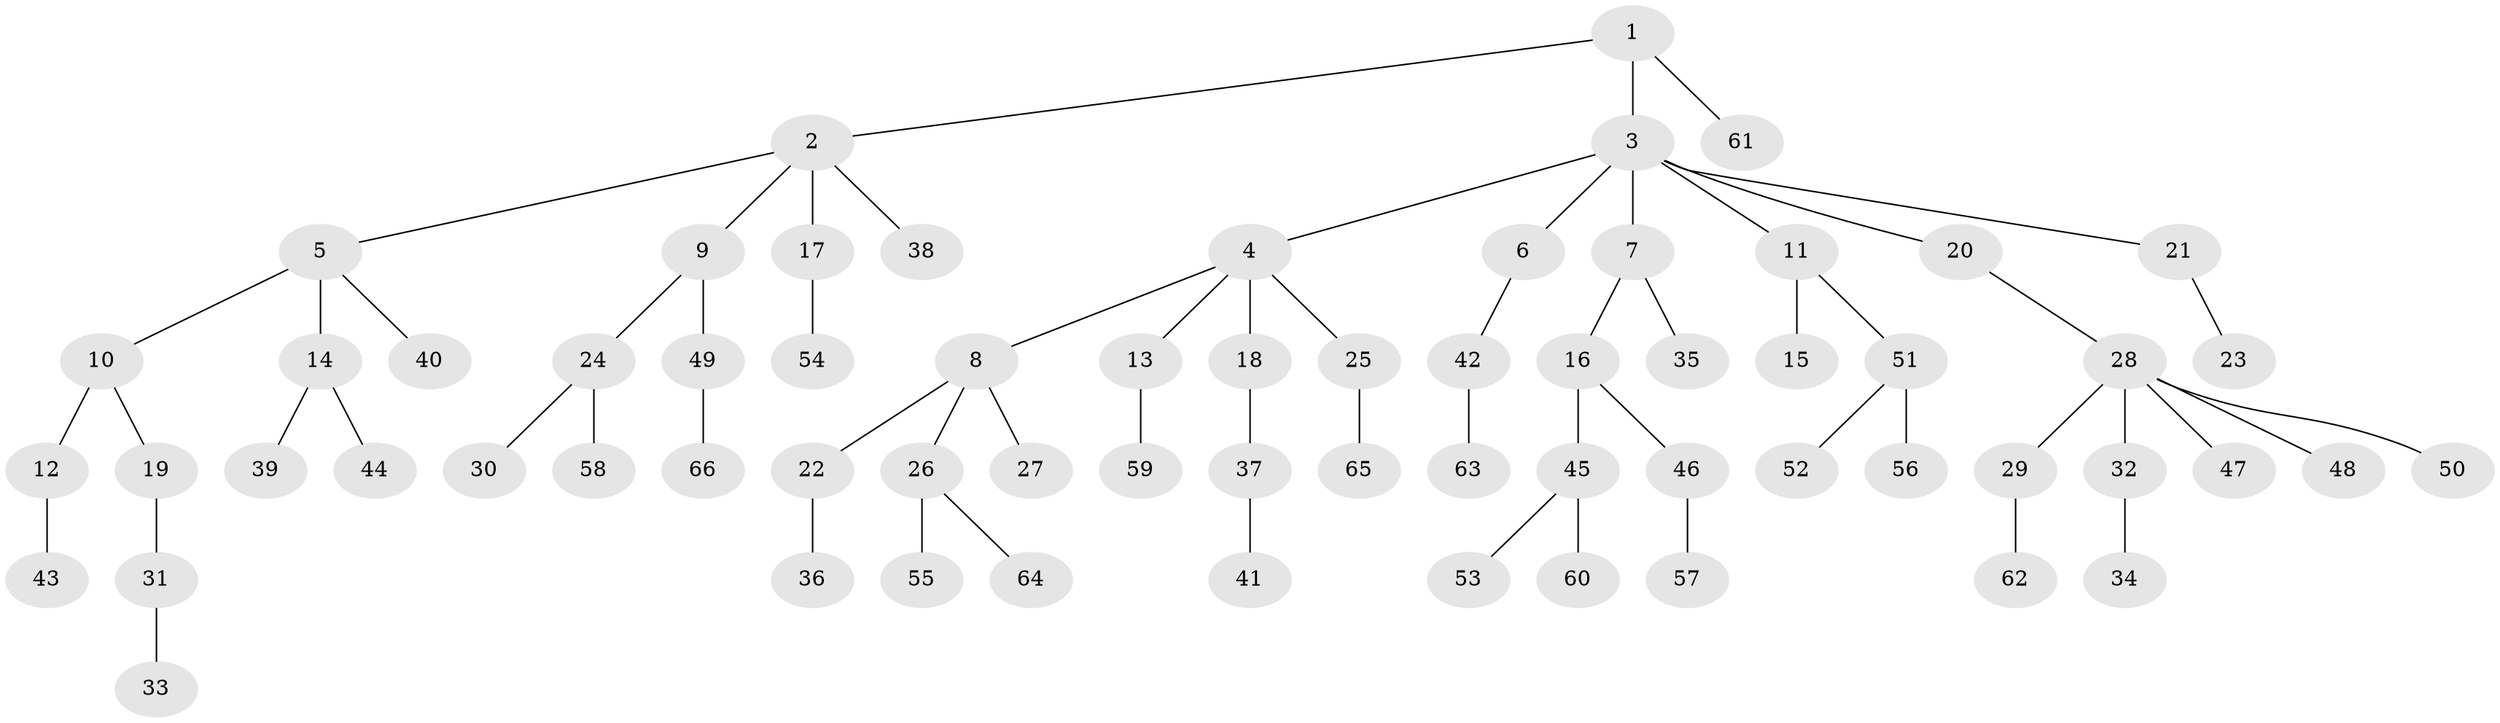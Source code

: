 // original degree distribution, {4: 0.07633587786259542, 6: 0.030534351145038167, 9: 0.007633587786259542, 1: 0.48854961832061067, 2: 0.2824427480916031, 3: 0.09923664122137404, 5: 0.015267175572519083}
// Generated by graph-tools (version 1.1) at 2025/43/03/06/25 01:43:20]
// undirected, 66 vertices, 65 edges
graph export_dot {
graph [start="1"]
  node [color=gray90,style=filled];
  1;
  2;
  3;
  4;
  5;
  6;
  7;
  8;
  9;
  10;
  11;
  12;
  13;
  14;
  15;
  16;
  17;
  18;
  19;
  20;
  21;
  22;
  23;
  24;
  25;
  26;
  27;
  28;
  29;
  30;
  31;
  32;
  33;
  34;
  35;
  36;
  37;
  38;
  39;
  40;
  41;
  42;
  43;
  44;
  45;
  46;
  47;
  48;
  49;
  50;
  51;
  52;
  53;
  54;
  55;
  56;
  57;
  58;
  59;
  60;
  61;
  62;
  63;
  64;
  65;
  66;
  1 -- 2 [weight=1.0];
  1 -- 3 [weight=1.0];
  1 -- 61 [weight=1.0];
  2 -- 5 [weight=1.0];
  2 -- 9 [weight=1.0];
  2 -- 17 [weight=1.0];
  2 -- 38 [weight=1.0];
  3 -- 4 [weight=1.0];
  3 -- 6 [weight=1.0];
  3 -- 7 [weight=2.0];
  3 -- 11 [weight=1.0];
  3 -- 20 [weight=1.0];
  3 -- 21 [weight=1.0];
  4 -- 8 [weight=1.0];
  4 -- 13 [weight=1.0];
  4 -- 18 [weight=1.0];
  4 -- 25 [weight=1.0];
  5 -- 10 [weight=1.0];
  5 -- 14 [weight=2.0];
  5 -- 40 [weight=1.0];
  6 -- 42 [weight=1.0];
  7 -- 16 [weight=1.0];
  7 -- 35 [weight=1.0];
  8 -- 22 [weight=1.0];
  8 -- 26 [weight=1.0];
  8 -- 27 [weight=1.0];
  9 -- 24 [weight=1.0];
  9 -- 49 [weight=1.0];
  10 -- 12 [weight=2.0];
  10 -- 19 [weight=1.0];
  11 -- 15 [weight=1.0];
  11 -- 51 [weight=1.0];
  12 -- 43 [weight=1.0];
  13 -- 59 [weight=1.0];
  14 -- 39 [weight=1.0];
  14 -- 44 [weight=1.0];
  16 -- 45 [weight=1.0];
  16 -- 46 [weight=1.0];
  17 -- 54 [weight=1.0];
  18 -- 37 [weight=1.0];
  19 -- 31 [weight=1.0];
  20 -- 28 [weight=1.0];
  21 -- 23 [weight=1.0];
  22 -- 36 [weight=1.0];
  24 -- 30 [weight=1.0];
  24 -- 58 [weight=1.0];
  25 -- 65 [weight=1.0];
  26 -- 55 [weight=1.0];
  26 -- 64 [weight=1.0];
  28 -- 29 [weight=1.0];
  28 -- 32 [weight=1.0];
  28 -- 47 [weight=1.0];
  28 -- 48 [weight=1.0];
  28 -- 50 [weight=1.0];
  29 -- 62 [weight=1.0];
  31 -- 33 [weight=2.0];
  32 -- 34 [weight=1.0];
  37 -- 41 [weight=3.0];
  42 -- 63 [weight=1.0];
  45 -- 53 [weight=1.0];
  45 -- 60 [weight=1.0];
  46 -- 57 [weight=1.0];
  49 -- 66 [weight=1.0];
  51 -- 52 [weight=1.0];
  51 -- 56 [weight=1.0];
}
